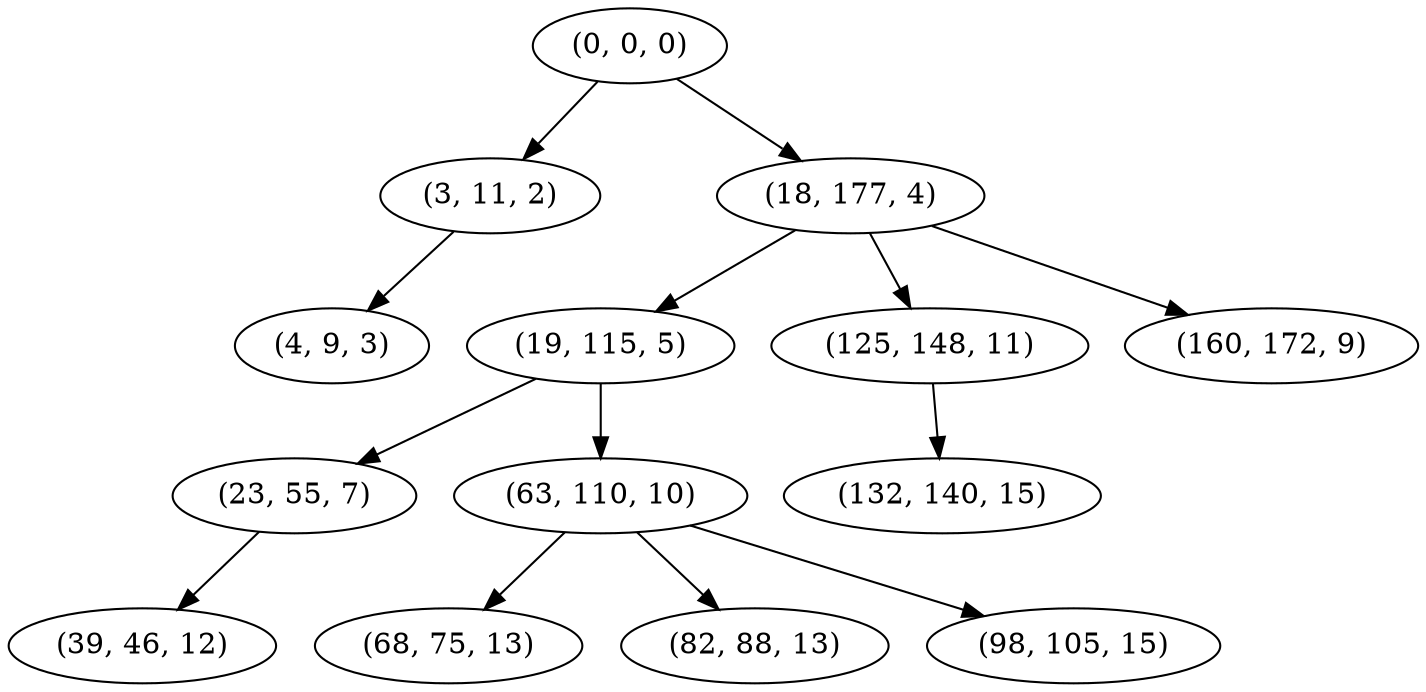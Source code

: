 digraph tree {
    "(0, 0, 0)";
    "(3, 11, 2)";
    "(4, 9, 3)";
    "(18, 177, 4)";
    "(19, 115, 5)";
    "(23, 55, 7)";
    "(39, 46, 12)";
    "(63, 110, 10)";
    "(68, 75, 13)";
    "(82, 88, 13)";
    "(98, 105, 15)";
    "(125, 148, 11)";
    "(132, 140, 15)";
    "(160, 172, 9)";
    "(0, 0, 0)" -> "(3, 11, 2)";
    "(0, 0, 0)" -> "(18, 177, 4)";
    "(3, 11, 2)" -> "(4, 9, 3)";
    "(18, 177, 4)" -> "(19, 115, 5)";
    "(18, 177, 4)" -> "(125, 148, 11)";
    "(18, 177, 4)" -> "(160, 172, 9)";
    "(19, 115, 5)" -> "(23, 55, 7)";
    "(19, 115, 5)" -> "(63, 110, 10)";
    "(23, 55, 7)" -> "(39, 46, 12)";
    "(63, 110, 10)" -> "(68, 75, 13)";
    "(63, 110, 10)" -> "(82, 88, 13)";
    "(63, 110, 10)" -> "(98, 105, 15)";
    "(125, 148, 11)" -> "(132, 140, 15)";
}
